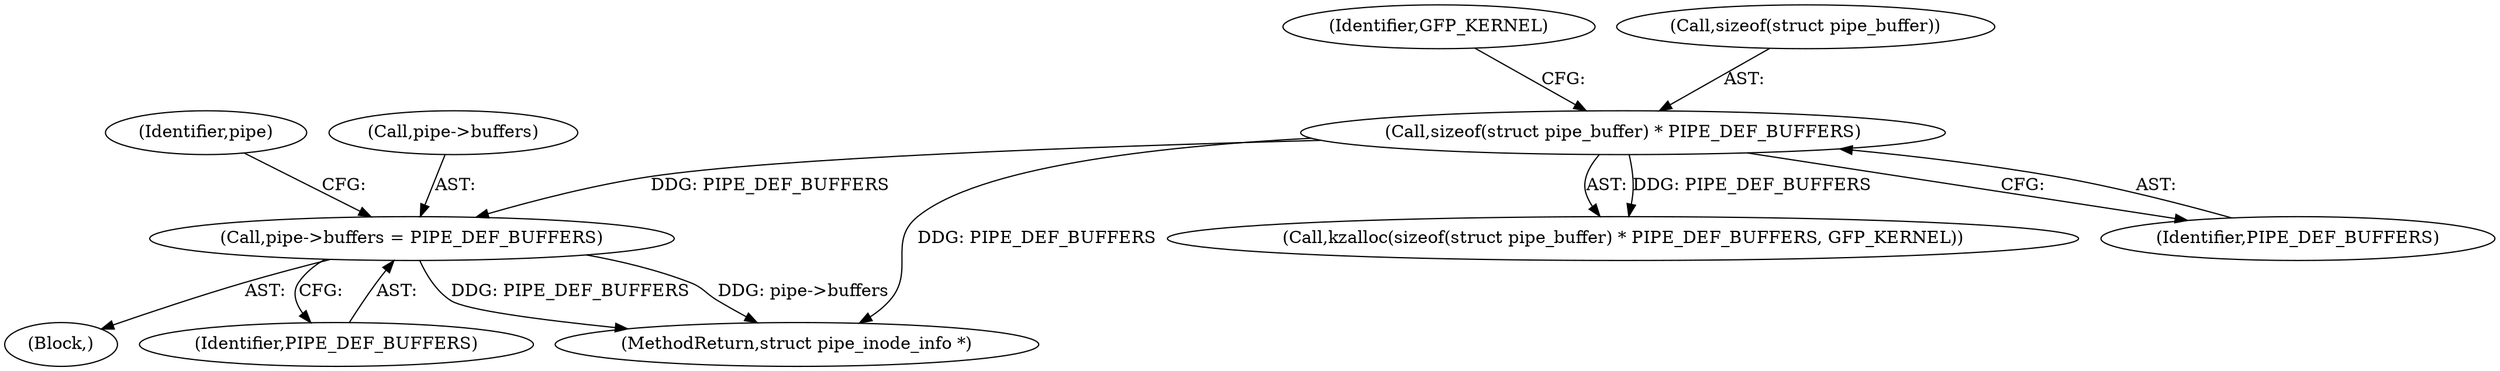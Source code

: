 digraph "0_linux_759c01142a5d0f364a462346168a56de28a80f52@pointer" {
"1000142" [label="(Call,pipe->buffers = PIPE_DEF_BUFFERS)"];
"1000118" [label="(Call,sizeof(struct pipe_buffer) * PIPE_DEF_BUFFERS)"];
"1000150" [label="(Identifier,pipe)"];
"1000127" [label="(Block,)"];
"1000142" [label="(Call,pipe->buffers = PIPE_DEF_BUFFERS)"];
"1000122" [label="(Identifier,GFP_KERNEL)"];
"1000119" [label="(Call,sizeof(struct pipe_buffer))"];
"1000143" [label="(Call,pipe->buffers)"];
"1000117" [label="(Call,kzalloc(sizeof(struct pipe_buffer) * PIPE_DEF_BUFFERS, GFP_KERNEL))"];
"1000118" [label="(Call,sizeof(struct pipe_buffer) * PIPE_DEF_BUFFERS)"];
"1000146" [label="(Identifier,PIPE_DEF_BUFFERS)"];
"1000158" [label="(MethodReturn,struct pipe_inode_info *)"];
"1000121" [label="(Identifier,PIPE_DEF_BUFFERS)"];
"1000142" -> "1000127"  [label="AST: "];
"1000142" -> "1000146"  [label="CFG: "];
"1000143" -> "1000142"  [label="AST: "];
"1000146" -> "1000142"  [label="AST: "];
"1000150" -> "1000142"  [label="CFG: "];
"1000142" -> "1000158"  [label="DDG: PIPE_DEF_BUFFERS"];
"1000142" -> "1000158"  [label="DDG: pipe->buffers"];
"1000118" -> "1000142"  [label="DDG: PIPE_DEF_BUFFERS"];
"1000118" -> "1000117"  [label="AST: "];
"1000118" -> "1000121"  [label="CFG: "];
"1000119" -> "1000118"  [label="AST: "];
"1000121" -> "1000118"  [label="AST: "];
"1000122" -> "1000118"  [label="CFG: "];
"1000118" -> "1000158"  [label="DDG: PIPE_DEF_BUFFERS"];
"1000118" -> "1000117"  [label="DDG: PIPE_DEF_BUFFERS"];
}
